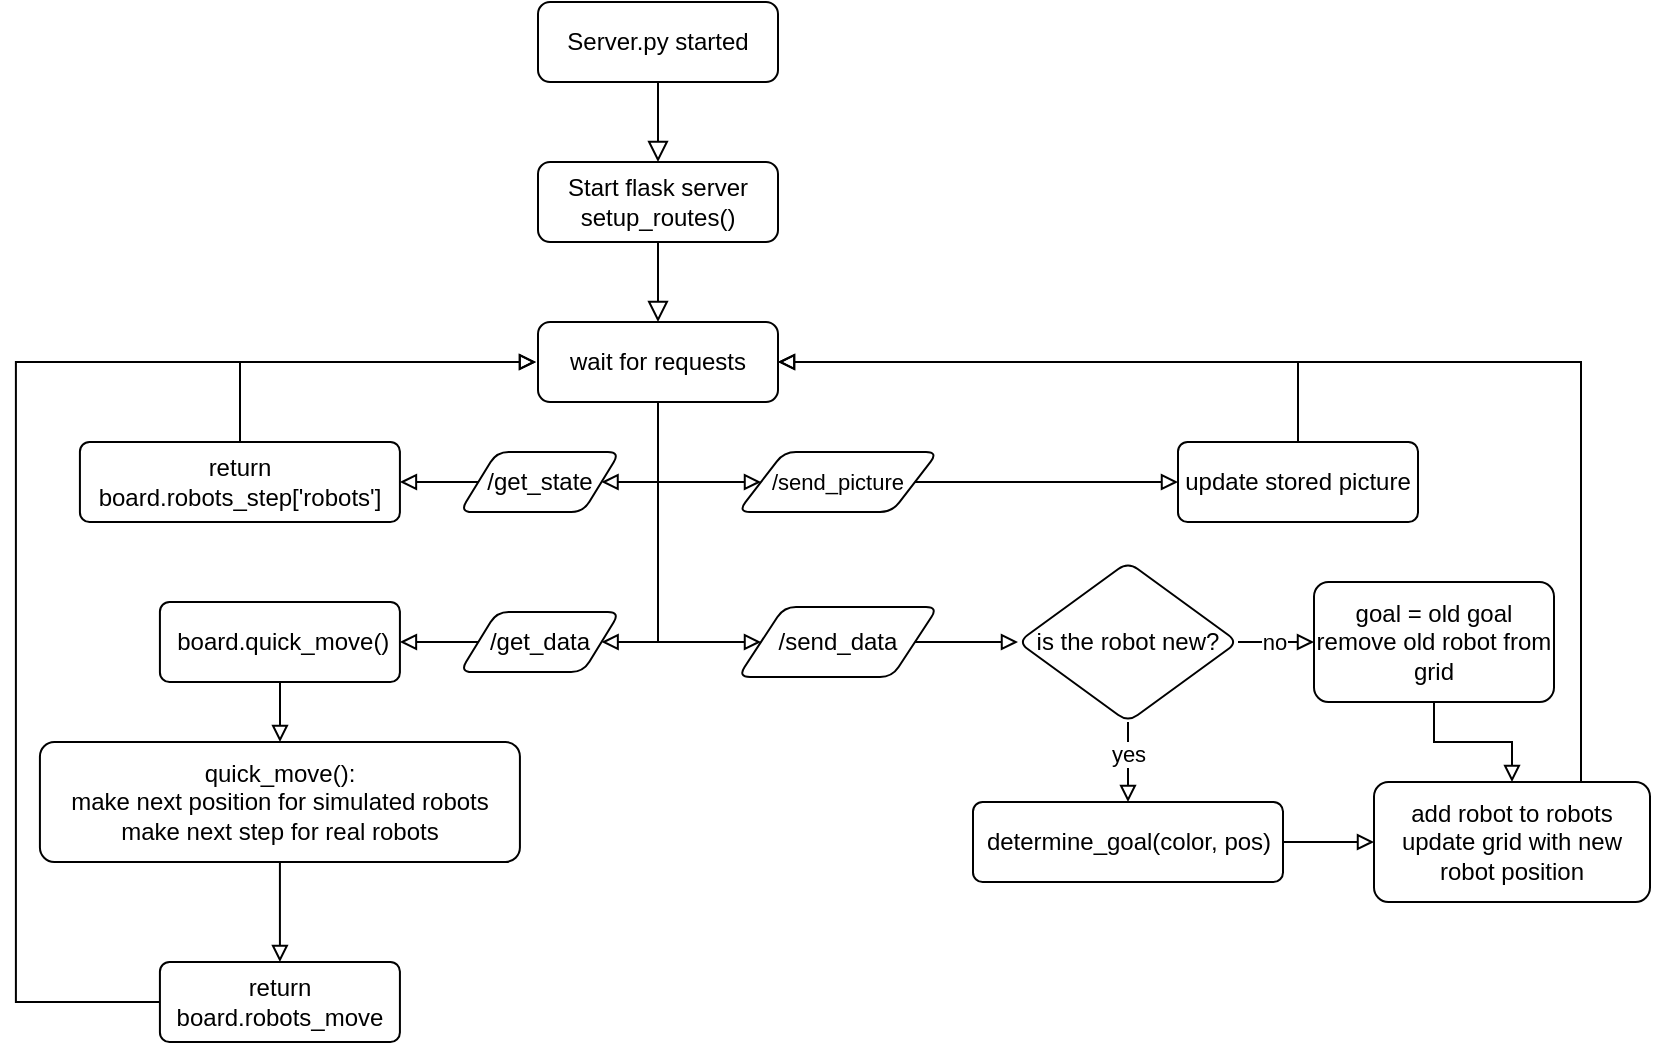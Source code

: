 <mxfile version="24.1.0" type="device">
  <diagram id="C5RBs43oDa-KdzZeNtuy" name="Page-1">
    <mxGraphModel dx="1147" dy="675" grid="1" gridSize="10" guides="1" tooltips="1" connect="1" arrows="1" fold="1" page="1" pageScale="1" pageWidth="827" pageHeight="1169" math="0" shadow="0">
      <root>
        <mxCell id="WIyWlLk6GJQsqaUBKTNV-0" />
        <mxCell id="WIyWlLk6GJQsqaUBKTNV-1" parent="WIyWlLk6GJQsqaUBKTNV-0" />
        <mxCell id="WIyWlLk6GJQsqaUBKTNV-2" value="" style="rounded=0;html=1;jettySize=auto;orthogonalLoop=1;fontSize=11;endArrow=block;endFill=0;endSize=8;strokeWidth=1;shadow=0;labelBackgroundColor=none;edgeStyle=orthogonalEdgeStyle;" parent="WIyWlLk6GJQsqaUBKTNV-1" source="WIyWlLk6GJQsqaUBKTNV-3" edge="1">
          <mxGeometry relative="1" as="geometry">
            <mxPoint x="331" y="170" as="targetPoint" />
          </mxGeometry>
        </mxCell>
        <mxCell id="WIyWlLk6GJQsqaUBKTNV-3" value="Server.py started" style="rounded=1;whiteSpace=wrap;html=1;fontSize=12;glass=0;strokeWidth=1;shadow=0;" parent="WIyWlLk6GJQsqaUBKTNV-1" vertex="1">
          <mxGeometry x="271" y="90" width="120" height="40" as="geometry" />
        </mxCell>
        <mxCell id="M0ynbSvzQMXMmYPlBgZb-2" value="" style="edgeStyle=orthogonalEdgeStyle;rounded=0;orthogonalLoop=1;jettySize=auto;html=1;endArrow=block;endFill=0;endSize=8;" edge="1" parent="WIyWlLk6GJQsqaUBKTNV-1" source="M0ynbSvzQMXMmYPlBgZb-0" target="M0ynbSvzQMXMmYPlBgZb-1">
          <mxGeometry relative="1" as="geometry" />
        </mxCell>
        <mxCell id="M0ynbSvzQMXMmYPlBgZb-0" value="Start flask server&lt;div&gt;setup_routes()&lt;/div&gt;" style="rounded=1;whiteSpace=wrap;html=1;" vertex="1" parent="WIyWlLk6GJQsqaUBKTNV-1">
          <mxGeometry x="271" y="170" width="120" height="40" as="geometry" />
        </mxCell>
        <mxCell id="M0ynbSvzQMXMmYPlBgZb-4" style="edgeStyle=orthogonalEdgeStyle;rounded=0;orthogonalLoop=1;jettySize=auto;html=1;entryX=0;entryY=0.5;entryDx=0;entryDy=0;endArrow=block;endFill=0;" edge="1" parent="WIyWlLk6GJQsqaUBKTNV-1" source="M0ynbSvzQMXMmYPlBgZb-1" target="M0ynbSvzQMXMmYPlBgZb-3">
          <mxGeometry relative="1" as="geometry">
            <Array as="points">
              <mxPoint x="331" y="330" />
              <mxPoint x="383" y="330" />
            </Array>
          </mxGeometry>
        </mxCell>
        <mxCell id="M0ynbSvzQMXMmYPlBgZb-12" value="" style="edgeStyle=orthogonalEdgeStyle;rounded=0;orthogonalLoop=1;jettySize=auto;html=1;entryX=0;entryY=0.5;entryDx=0;entryDy=0;endArrow=block;endFill=0;" edge="1" parent="WIyWlLk6GJQsqaUBKTNV-1" source="M0ynbSvzQMXMmYPlBgZb-1" target="M0ynbSvzQMXMmYPlBgZb-13">
          <mxGeometry relative="1" as="geometry">
            <mxPoint x="431.0" y="470" as="targetPoint" />
            <Array as="points">
              <mxPoint x="331" y="410" />
            </Array>
          </mxGeometry>
        </mxCell>
        <mxCell id="M0ynbSvzQMXMmYPlBgZb-16" style="edgeStyle=orthogonalEdgeStyle;rounded=0;orthogonalLoop=1;jettySize=auto;html=1;entryX=1;entryY=0.5;entryDx=0;entryDy=0;exitX=0.5;exitY=1;exitDx=0;exitDy=0;endArrow=block;endFill=0;" edge="1" parent="WIyWlLk6GJQsqaUBKTNV-1" source="M0ynbSvzQMXMmYPlBgZb-1" target="M0ynbSvzQMXMmYPlBgZb-14">
          <mxGeometry relative="1" as="geometry">
            <mxPoint x="391" y="290" as="sourcePoint" />
            <mxPoint x="290.2" y="315" as="targetPoint" />
            <Array as="points">
              <mxPoint x="331" y="410" />
              <mxPoint x="302" y="410" />
            </Array>
          </mxGeometry>
        </mxCell>
        <mxCell id="M0ynbSvzQMXMmYPlBgZb-17" style="edgeStyle=orthogonalEdgeStyle;rounded=0;orthogonalLoop=1;jettySize=auto;html=1;entryX=1;entryY=0.5;entryDx=0;entryDy=0;endArrow=block;endFill=0;" edge="1" parent="WIyWlLk6GJQsqaUBKTNV-1" source="M0ynbSvzQMXMmYPlBgZb-1" target="M0ynbSvzQMXMmYPlBgZb-15">
          <mxGeometry relative="1" as="geometry">
            <Array as="points">
              <mxPoint x="331" y="330" />
            </Array>
          </mxGeometry>
        </mxCell>
        <mxCell id="M0ynbSvzQMXMmYPlBgZb-1" value="wait for requests" style="rounded=1;whiteSpace=wrap;html=1;" vertex="1" parent="WIyWlLk6GJQsqaUBKTNV-1">
          <mxGeometry x="271" y="250" width="120" height="40" as="geometry" />
        </mxCell>
        <mxCell id="M0ynbSvzQMXMmYPlBgZb-9" value="" style="edgeStyle=orthogonalEdgeStyle;rounded=0;orthogonalLoop=1;jettySize=auto;html=1;endArrow=block;endFill=0;" edge="1" parent="WIyWlLk6GJQsqaUBKTNV-1" source="M0ynbSvzQMXMmYPlBgZb-3" target="M0ynbSvzQMXMmYPlBgZb-8">
          <mxGeometry relative="1" as="geometry" />
        </mxCell>
        <mxCell id="M0ynbSvzQMXMmYPlBgZb-3" value="&lt;span style=&quot;font-size: 11px; text-wrap: nowrap; background-color: rgb(255, 255, 255);&quot;&gt;/send_picture&lt;/span&gt;" style="shape=parallelogram;html=1;strokeWidth=1;perimeter=parallelogramPerimeter;whiteSpace=wrap;rounded=1;arcSize=12;size=0.23;" vertex="1" parent="WIyWlLk6GJQsqaUBKTNV-1">
          <mxGeometry x="371" y="315" width="100" height="30" as="geometry" />
        </mxCell>
        <mxCell id="M0ynbSvzQMXMmYPlBgZb-41" style="edgeStyle=orthogonalEdgeStyle;rounded=0;orthogonalLoop=1;jettySize=auto;html=1;entryX=1;entryY=0.5;entryDx=0;entryDy=0;endArrow=block;endFill=0;" edge="1" parent="WIyWlLk6GJQsqaUBKTNV-1" source="M0ynbSvzQMXMmYPlBgZb-8" target="M0ynbSvzQMXMmYPlBgZb-1">
          <mxGeometry relative="1" as="geometry">
            <Array as="points">
              <mxPoint x="651" y="270" />
            </Array>
          </mxGeometry>
        </mxCell>
        <mxCell id="M0ynbSvzQMXMmYPlBgZb-8" value="&lt;div&gt;update stored picture&lt;/div&gt;" style="whiteSpace=wrap;html=1;strokeWidth=1;rounded=1;arcSize=12;" vertex="1" parent="WIyWlLk6GJQsqaUBKTNV-1">
          <mxGeometry x="591" y="310" width="120" height="40" as="geometry" />
        </mxCell>
        <mxCell id="M0ynbSvzQMXMmYPlBgZb-23" value="" style="edgeStyle=orthogonalEdgeStyle;rounded=0;orthogonalLoop=1;jettySize=auto;html=1;endArrow=block;endFill=0;" edge="1" parent="WIyWlLk6GJQsqaUBKTNV-1" source="M0ynbSvzQMXMmYPlBgZb-13" target="M0ynbSvzQMXMmYPlBgZb-22">
          <mxGeometry relative="1" as="geometry" />
        </mxCell>
        <mxCell id="M0ynbSvzQMXMmYPlBgZb-13" value="/send_data" style="shape=parallelogram;html=1;strokeWidth=1;perimeter=parallelogramPerimeter;whiteSpace=wrap;rounded=1;arcSize=12;size=0.23;" vertex="1" parent="WIyWlLk6GJQsqaUBKTNV-1">
          <mxGeometry x="371" y="392.5" width="100" height="35" as="geometry" />
        </mxCell>
        <mxCell id="M0ynbSvzQMXMmYPlBgZb-19" value="" style="edgeStyle=orthogonalEdgeStyle;rounded=0;orthogonalLoop=1;jettySize=auto;html=1;endArrow=block;endFill=0;" edge="1" parent="WIyWlLk6GJQsqaUBKTNV-1" source="M0ynbSvzQMXMmYPlBgZb-14" target="M0ynbSvzQMXMmYPlBgZb-18">
          <mxGeometry relative="1" as="geometry" />
        </mxCell>
        <mxCell id="M0ynbSvzQMXMmYPlBgZb-14" value="/get_data" style="shape=parallelogram;html=1;strokeWidth=1;perimeter=parallelogramPerimeter;whiteSpace=wrap;rounded=1;arcSize=12;size=0.23;" vertex="1" parent="WIyWlLk6GJQsqaUBKTNV-1">
          <mxGeometry x="231.96" y="395" width="80" height="30" as="geometry" />
        </mxCell>
        <mxCell id="M0ynbSvzQMXMmYPlBgZb-21" value="" style="edgeStyle=orthogonalEdgeStyle;rounded=0;orthogonalLoop=1;jettySize=auto;html=1;endArrow=block;endFill=0;" edge="1" parent="WIyWlLk6GJQsqaUBKTNV-1" source="M0ynbSvzQMXMmYPlBgZb-15" target="M0ynbSvzQMXMmYPlBgZb-20">
          <mxGeometry relative="1" as="geometry" />
        </mxCell>
        <mxCell id="M0ynbSvzQMXMmYPlBgZb-15" value="/get_state" style="shape=parallelogram;html=1;strokeWidth=1;perimeter=parallelogramPerimeter;whiteSpace=wrap;rounded=1;arcSize=12;size=0.23;" vertex="1" parent="WIyWlLk6GJQsqaUBKTNV-1">
          <mxGeometry x="231.96" y="315" width="80" height="30" as="geometry" />
        </mxCell>
        <mxCell id="M0ynbSvzQMXMmYPlBgZb-43" value="" style="edgeStyle=orthogonalEdgeStyle;rounded=0;orthogonalLoop=1;jettySize=auto;html=1;endArrow=block;endFill=0;" edge="1" parent="WIyWlLk6GJQsqaUBKTNV-1" source="M0ynbSvzQMXMmYPlBgZb-18" target="M0ynbSvzQMXMmYPlBgZb-42">
          <mxGeometry relative="1" as="geometry" />
        </mxCell>
        <mxCell id="M0ynbSvzQMXMmYPlBgZb-18" value="&amp;nbsp;board.quick_move()" style="whiteSpace=wrap;html=1;strokeWidth=1;rounded=1;arcSize=12;" vertex="1" parent="WIyWlLk6GJQsqaUBKTNV-1">
          <mxGeometry x="81.96" y="390" width="120" height="40" as="geometry" />
        </mxCell>
        <mxCell id="M0ynbSvzQMXMmYPlBgZb-47" style="edgeStyle=orthogonalEdgeStyle;rounded=0;orthogonalLoop=1;jettySize=auto;html=1;endArrow=block;endFill=0;" edge="1" parent="WIyWlLk6GJQsqaUBKTNV-1" source="M0ynbSvzQMXMmYPlBgZb-20">
          <mxGeometry relative="1" as="geometry">
            <mxPoint x="270" y="270" as="targetPoint" />
            <Array as="points">
              <mxPoint x="121.96" y="270" />
            </Array>
          </mxGeometry>
        </mxCell>
        <mxCell id="M0ynbSvzQMXMmYPlBgZb-20" value="return board.robots_step[&#39;robots&#39;]" style="whiteSpace=wrap;html=1;strokeWidth=1;rounded=1;arcSize=12;" vertex="1" parent="WIyWlLk6GJQsqaUBKTNV-1">
          <mxGeometry x="41.96" y="310" width="160" height="40" as="geometry" />
        </mxCell>
        <mxCell id="M0ynbSvzQMXMmYPlBgZb-25" value="" style="edgeStyle=orthogonalEdgeStyle;rounded=0;orthogonalLoop=1;jettySize=auto;html=1;endArrow=block;endFill=0;" edge="1" parent="WIyWlLk6GJQsqaUBKTNV-1" source="M0ynbSvzQMXMmYPlBgZb-22" target="M0ynbSvzQMXMmYPlBgZb-24">
          <mxGeometry relative="1" as="geometry" />
        </mxCell>
        <mxCell id="M0ynbSvzQMXMmYPlBgZb-26" value="no" style="edgeLabel;html=1;align=center;verticalAlign=middle;resizable=0;points=[];" vertex="1" connectable="0" parent="M0ynbSvzQMXMmYPlBgZb-25">
          <mxGeometry x="-0.12" y="-2" relative="1" as="geometry">
            <mxPoint x="-1" y="-2" as="offset" />
          </mxGeometry>
        </mxCell>
        <mxCell id="M0ynbSvzQMXMmYPlBgZb-32" value="" style="edgeStyle=orthogonalEdgeStyle;rounded=0;orthogonalLoop=1;jettySize=auto;html=1;endArrow=block;endFill=0;" edge="1" parent="WIyWlLk6GJQsqaUBKTNV-1" source="M0ynbSvzQMXMmYPlBgZb-22" target="M0ynbSvzQMXMmYPlBgZb-31">
          <mxGeometry relative="1" as="geometry" />
        </mxCell>
        <mxCell id="M0ynbSvzQMXMmYPlBgZb-33" value="yes" style="edgeLabel;html=1;align=center;verticalAlign=middle;resizable=0;points=[];" vertex="1" connectable="0" parent="M0ynbSvzQMXMmYPlBgZb-32">
          <mxGeometry x="-0.213" y="2" relative="1" as="geometry">
            <mxPoint x="-2" as="offset" />
          </mxGeometry>
        </mxCell>
        <mxCell id="M0ynbSvzQMXMmYPlBgZb-22" value="is the robot new?" style="rhombus;whiteSpace=wrap;html=1;strokeWidth=1;rounded=1;arcSize=12;" vertex="1" parent="WIyWlLk6GJQsqaUBKTNV-1">
          <mxGeometry x="511" y="370" width="110" height="80" as="geometry" />
        </mxCell>
        <mxCell id="M0ynbSvzQMXMmYPlBgZb-48" value="" style="edgeStyle=orthogonalEdgeStyle;rounded=0;orthogonalLoop=1;jettySize=auto;html=1;endArrow=block;endFill=0;" edge="1" parent="WIyWlLk6GJQsqaUBKTNV-1" source="M0ynbSvzQMXMmYPlBgZb-24" target="M0ynbSvzQMXMmYPlBgZb-36">
          <mxGeometry relative="1" as="geometry" />
        </mxCell>
        <mxCell id="M0ynbSvzQMXMmYPlBgZb-24" value="goal = old goal&lt;div&gt;remove old robot from grid&lt;/div&gt;" style="whiteSpace=wrap;html=1;strokeWidth=1;rounded=1;arcSize=12;" vertex="1" parent="WIyWlLk6GJQsqaUBKTNV-1">
          <mxGeometry x="659" y="380" width="120" height="60" as="geometry" />
        </mxCell>
        <mxCell id="M0ynbSvzQMXMmYPlBgZb-37" value="" style="edgeStyle=orthogonalEdgeStyle;rounded=0;orthogonalLoop=1;jettySize=auto;html=1;endArrow=block;endFill=0;" edge="1" parent="WIyWlLk6GJQsqaUBKTNV-1" source="M0ynbSvzQMXMmYPlBgZb-31" target="M0ynbSvzQMXMmYPlBgZb-36">
          <mxGeometry relative="1" as="geometry" />
        </mxCell>
        <mxCell id="M0ynbSvzQMXMmYPlBgZb-31" value="determine_goal(color, pos)" style="whiteSpace=wrap;html=1;strokeWidth=1;rounded=1;arcSize=12;" vertex="1" parent="WIyWlLk6GJQsqaUBKTNV-1">
          <mxGeometry x="488.5" y="490" width="155" height="40" as="geometry" />
        </mxCell>
        <mxCell id="M0ynbSvzQMXMmYPlBgZb-40" style="edgeStyle=orthogonalEdgeStyle;rounded=0;orthogonalLoop=1;jettySize=auto;html=1;exitX=0.75;exitY=0;exitDx=0;exitDy=0;entryX=1;entryY=0.5;entryDx=0;entryDy=0;endArrow=block;endFill=0;" edge="1" parent="WIyWlLk6GJQsqaUBKTNV-1" source="M0ynbSvzQMXMmYPlBgZb-36" target="M0ynbSvzQMXMmYPlBgZb-1">
          <mxGeometry relative="1" as="geometry" />
        </mxCell>
        <mxCell id="M0ynbSvzQMXMmYPlBgZb-36" value="add robot to robots&lt;div&gt;update grid with new robot position&lt;/div&gt;" style="whiteSpace=wrap;html=1;strokeWidth=1;rounded=1;arcSize=12;" vertex="1" parent="WIyWlLk6GJQsqaUBKTNV-1">
          <mxGeometry x="689" y="480" width="138" height="60" as="geometry" />
        </mxCell>
        <mxCell id="M0ynbSvzQMXMmYPlBgZb-45" value="" style="edgeStyle=orthogonalEdgeStyle;rounded=0;orthogonalLoop=1;jettySize=auto;html=1;endArrow=block;endFill=0;" edge="1" parent="WIyWlLk6GJQsqaUBKTNV-1" source="M0ynbSvzQMXMmYPlBgZb-42" target="M0ynbSvzQMXMmYPlBgZb-44">
          <mxGeometry relative="1" as="geometry" />
        </mxCell>
        <mxCell id="M0ynbSvzQMXMmYPlBgZb-42" value="quick_move():&lt;div&gt;make next position for simulated robots&lt;/div&gt;&lt;div&gt;make next step for real robots&lt;/div&gt;" style="whiteSpace=wrap;html=1;strokeWidth=1;rounded=1;arcSize=12;" vertex="1" parent="WIyWlLk6GJQsqaUBKTNV-1">
          <mxGeometry x="21.96" y="460" width="240" height="60" as="geometry" />
        </mxCell>
        <mxCell id="M0ynbSvzQMXMmYPlBgZb-46" style="edgeStyle=orthogonalEdgeStyle;rounded=0;orthogonalLoop=1;jettySize=auto;html=1;endArrow=block;endFill=0;" edge="1" parent="WIyWlLk6GJQsqaUBKTNV-1" source="M0ynbSvzQMXMmYPlBgZb-44">
          <mxGeometry relative="1" as="geometry">
            <mxPoint x="270" y="270" as="targetPoint" />
            <Array as="points">
              <mxPoint x="9.96" y="590" />
              <mxPoint x="9.96" y="270" />
            </Array>
          </mxGeometry>
        </mxCell>
        <mxCell id="M0ynbSvzQMXMmYPlBgZb-44" value="return board.robots_move" style="whiteSpace=wrap;html=1;strokeWidth=1;rounded=1;arcSize=12;" vertex="1" parent="WIyWlLk6GJQsqaUBKTNV-1">
          <mxGeometry x="81.96" y="570" width="120" height="40" as="geometry" />
        </mxCell>
      </root>
    </mxGraphModel>
  </diagram>
</mxfile>
